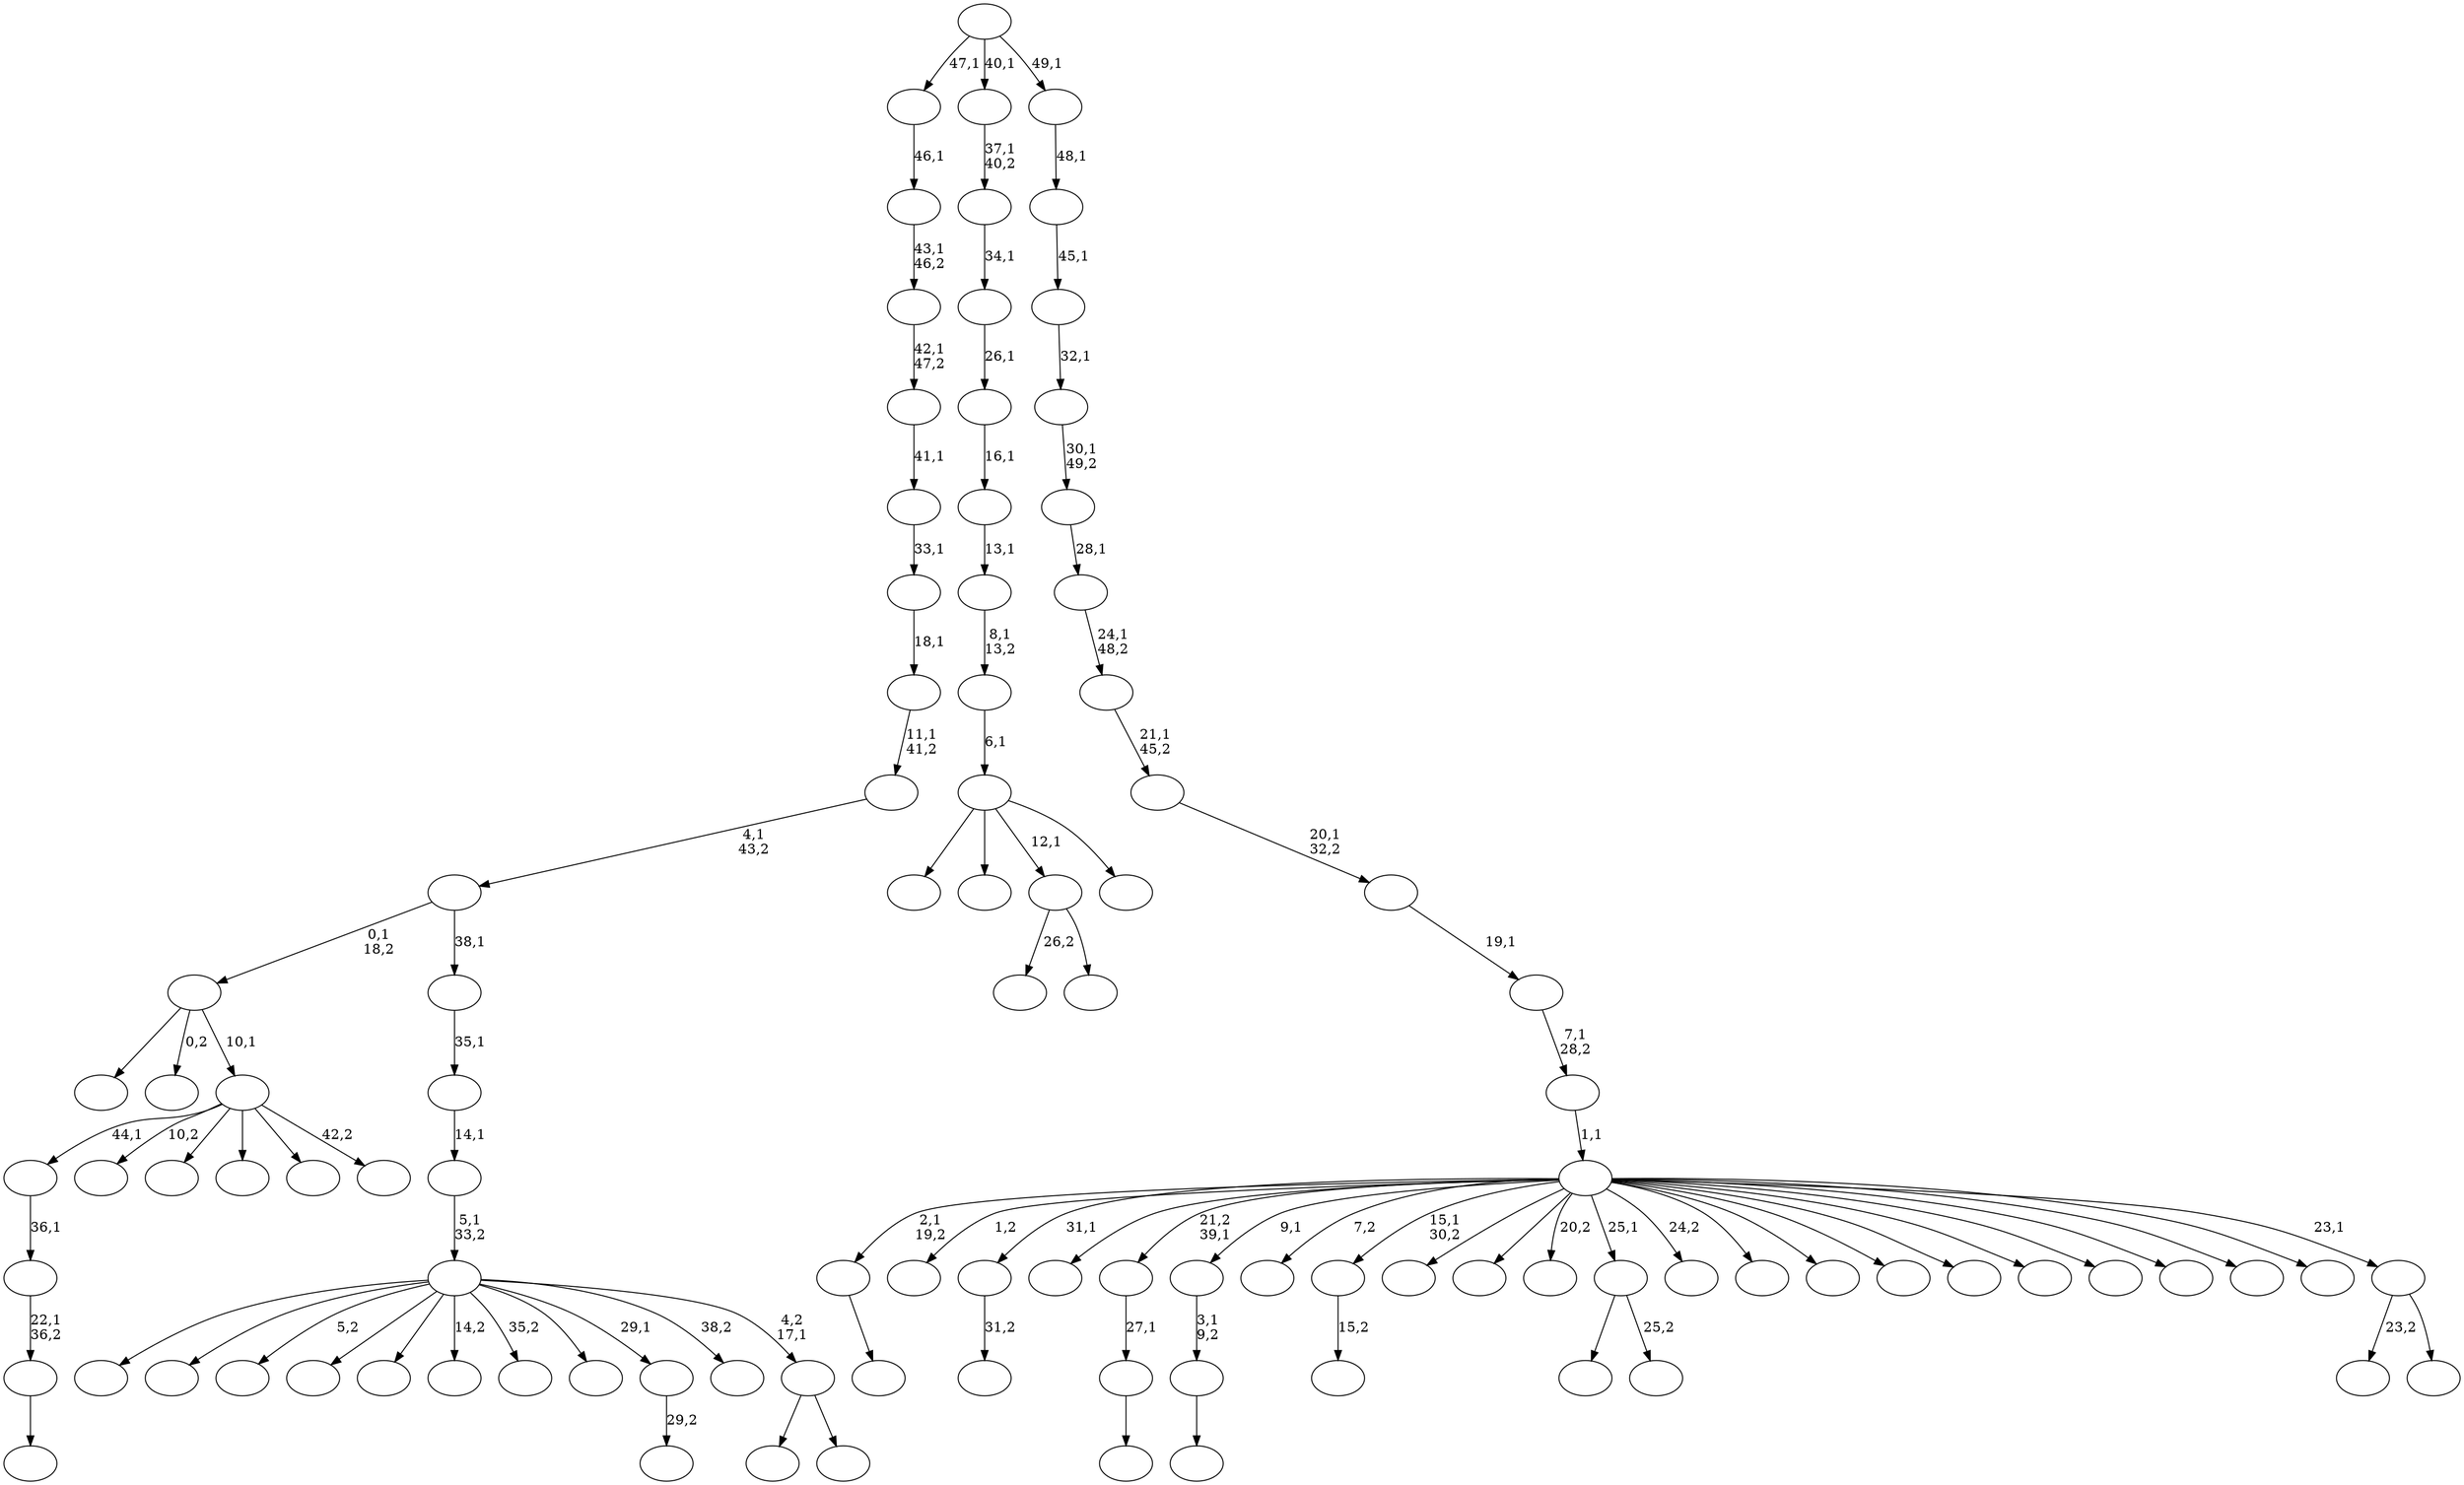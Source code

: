 digraph T {
	100 [label=""]
	99 [label=""]
	98 [label=""]
	97 [label=""]
	96 [label=""]
	95 [label=""]
	94 [label=""]
	93 [label=""]
	92 [label=""]
	91 [label=""]
	90 [label=""]
	89 [label=""]
	88 [label=""]
	87 [label=""]
	86 [label=""]
	85 [label=""]
	84 [label=""]
	83 [label=""]
	82 [label=""]
	81 [label=""]
	80 [label=""]
	79 [label=""]
	78 [label=""]
	77 [label=""]
	76 [label=""]
	75 [label=""]
	74 [label=""]
	73 [label=""]
	72 [label=""]
	71 [label=""]
	70 [label=""]
	69 [label=""]
	68 [label=""]
	67 [label=""]
	66 [label=""]
	65 [label=""]
	64 [label=""]
	63 [label=""]
	62 [label=""]
	61 [label=""]
	60 [label=""]
	59 [label=""]
	58 [label=""]
	57 [label=""]
	56 [label=""]
	55 [label=""]
	54 [label=""]
	53 [label=""]
	52 [label=""]
	51 [label=""]
	50 [label=""]
	49 [label=""]
	48 [label=""]
	47 [label=""]
	46 [label=""]
	45 [label=""]
	44 [label=""]
	43 [label=""]
	42 [label=""]
	41 [label=""]
	40 [label=""]
	39 [label=""]
	38 [label=""]
	37 [label=""]
	36 [label=""]
	35 [label=""]
	34 [label=""]
	33 [label=""]
	32 [label=""]
	31 [label=""]
	30 [label=""]
	29 [label=""]
	28 [label=""]
	27 [label=""]
	26 [label=""]
	25 [label=""]
	24 [label=""]
	23 [label=""]
	22 [label=""]
	21 [label=""]
	20 [label=""]
	19 [label=""]
	18 [label=""]
	17 [label=""]
	16 [label=""]
	15 [label=""]
	14 [label=""]
	13 [label=""]
	12 [label=""]
	11 [label=""]
	10 [label=""]
	9 [label=""]
	8 [label=""]
	7 [label=""]
	6 [label=""]
	5 [label=""]
	4 [label=""]
	3 [label=""]
	2 [label=""]
	1 [label=""]
	0 [label=""]
	98 -> 99 [label=""]
	93 -> 94 [label="31,2"]
	90 -> 91 [label=""]
	89 -> 90 [label="22,1\n36,2"]
	88 -> 89 [label="36,1"]
	86 -> 87 [label=""]
	85 -> 86 [label="27,1"]
	79 -> 80 [label=""]
	78 -> 79 [label="3,1\n9,2"]
	74 -> 75 [label="15,2"]
	64 -> 97 [label=""]
	64 -> 65 [label="25,2"]
	61 -> 62 [label="29,2"]
	44 -> 96 [label="26,2"]
	44 -> 45 [label=""]
	42 -> 88 [label="44,1"]
	42 -> 82 [label="10,2"]
	42 -> 55 [label=""]
	42 -> 50 [label=""]
	42 -> 46 [label=""]
	42 -> 43 [label="42,2"]
	41 -> 67 [label=""]
	41 -> 48 [label="0,2"]
	41 -> 42 [label="10,1"]
	37 -> 54 [label=""]
	37 -> 38 [label=""]
	36 -> 100 [label=""]
	36 -> 84 [label=""]
	36 -> 83 [label="5,2"]
	36 -> 81 [label=""]
	36 -> 76 [label=""]
	36 -> 71 [label="14,2"]
	36 -> 69 [label="35,2"]
	36 -> 63 [label=""]
	36 -> 61 [label="29,1"]
	36 -> 56 [label="38,2"]
	36 -> 37 [label="4,2\n17,1"]
	35 -> 36 [label="5,1\n33,2"]
	34 -> 35 [label="14,1"]
	33 -> 34 [label="35,1"]
	32 -> 41 [label="0,1\n18,2"]
	32 -> 33 [label="38,1"]
	31 -> 32 [label="4,1\n43,2"]
	30 -> 31 [label="11,1\n41,2"]
	29 -> 30 [label="18,1"]
	28 -> 29 [label="33,1"]
	27 -> 28 [label="41,1"]
	26 -> 27 [label="42,1\n47,2"]
	25 -> 26 [label="43,1\n46,2"]
	24 -> 25 [label="46,1"]
	22 -> 70 [label=""]
	22 -> 59 [label=""]
	22 -> 44 [label="12,1"]
	22 -> 23 [label=""]
	21 -> 22 [label="6,1"]
	20 -> 21 [label="8,1\n13,2"]
	19 -> 20 [label="13,1"]
	18 -> 19 [label="16,1"]
	17 -> 18 [label="26,1"]
	16 -> 17 [label="34,1"]
	15 -> 16 [label="37,1\n40,2"]
	13 -> 68 [label="23,2"]
	13 -> 14 [label=""]
	12 -> 98 [label="2,1\n19,2"]
	12 -> 95 [label="1,2"]
	12 -> 93 [label="31,1"]
	12 -> 92 [label=""]
	12 -> 85 [label="21,2\n39,1"]
	12 -> 78 [label="9,1"]
	12 -> 77 [label="7,2"]
	12 -> 74 [label="15,1\n30,2"]
	12 -> 73 [label=""]
	12 -> 72 [label=""]
	12 -> 66 [label="20,2"]
	12 -> 64 [label="25,1"]
	12 -> 60 [label="24,2"]
	12 -> 58 [label=""]
	12 -> 57 [label=""]
	12 -> 53 [label=""]
	12 -> 52 [label=""]
	12 -> 51 [label=""]
	12 -> 49 [label=""]
	12 -> 47 [label=""]
	12 -> 40 [label=""]
	12 -> 39 [label=""]
	12 -> 13 [label="23,1"]
	11 -> 12 [label="1,1"]
	10 -> 11 [label="7,1\n28,2"]
	9 -> 10 [label="19,1"]
	8 -> 9 [label="20,1\n32,2"]
	7 -> 8 [label="21,1\n45,2"]
	6 -> 7 [label="24,1\n48,2"]
	5 -> 6 [label="28,1"]
	4 -> 5 [label="30,1\n49,2"]
	3 -> 4 [label="32,1"]
	2 -> 3 [label="45,1"]
	1 -> 2 [label="48,1"]
	0 -> 24 [label="47,1"]
	0 -> 15 [label="40,1"]
	0 -> 1 [label="49,1"]
}
